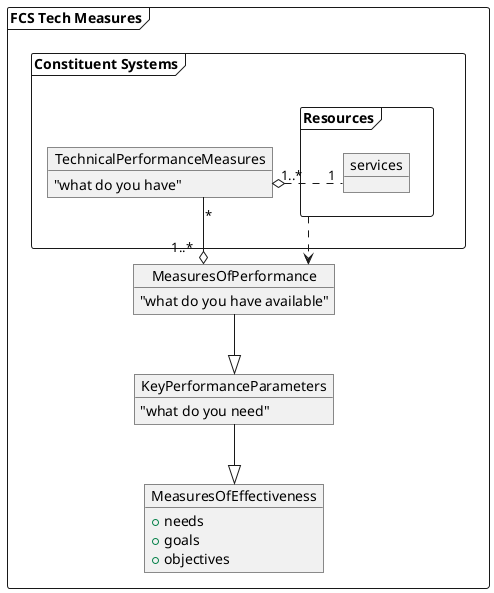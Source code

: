 @startuml measures

skinparam linetype ortho

frame "FCS Tech Measures" as measures {
    
        object MeasuresOfEffectiveness {
            + needs 
            + goals 
            + objectives
        }

        object KeyPerformanceParameters {
            "what do you need"
        }

        object MeasuresOfPerformance {
            "what do you have available"
        }

    frame "Constituent Systems" as cs {

        object TechnicalPerformanceMeasures {
            "what do you have"
        }

        frame "Resources" as rsc {
            object services
        }
    }
}

left to right direction
services "1" .l.o "1..*" TechnicalPerformanceMeasures
rsc .r.> MeasuresOfPerformance

top to bottom direction
TechnicalPerformanceMeasures "*" -d-o "1..*" MeasuresOfPerformance
MeasuresOfPerformance -d-^ KeyPerformanceParameters
KeyPerformanceParameters -d-^ MeasuresOfEffectiveness

@enduml